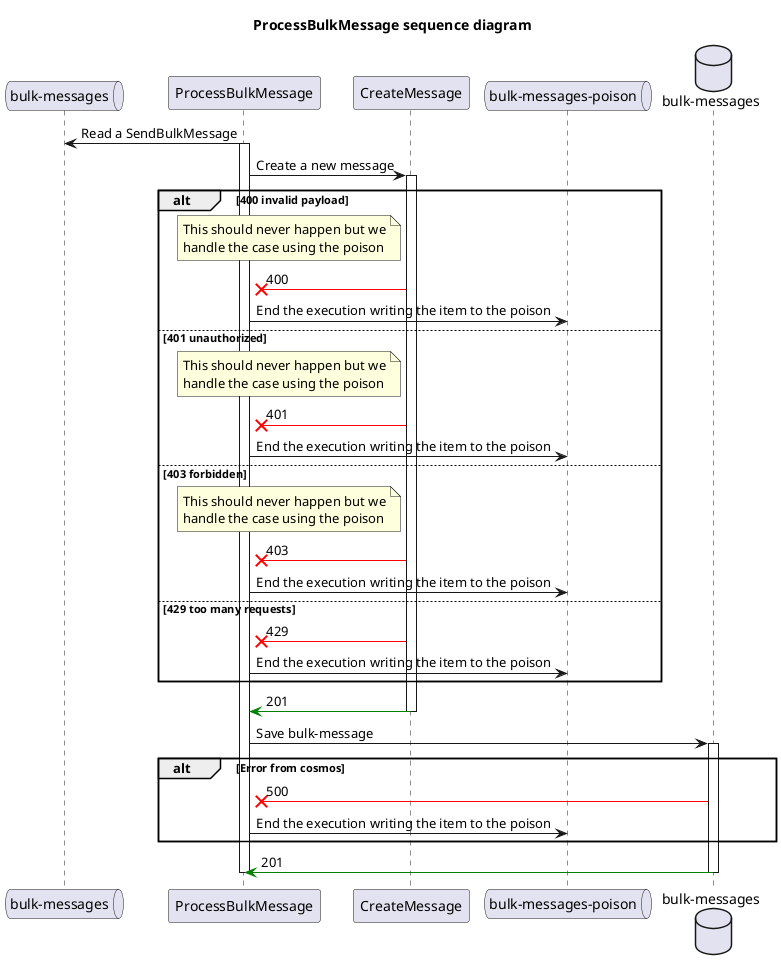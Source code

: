 @startuml process-bulk-message-sequence

title ProcessBulkMessage sequence diagram

queue bm as "bulk-messages"
participant pbm as "ProcessBulkMessage"
participant cm as "CreateMessage"
queue bmp as "bulk-messages-poison"
database db as "bulk-messages"


pbm -> bm: Read a SendBulkMessage
activate pbm

pbm -> cm: Create a new message
activate cm

alt 400 invalid payload
  note left of cm
    This should never happen but we
    handle the case using the poison
  end note
  cm -[#red]x pbm: 400
  pbm -> bmp: End the execution writing the item to the poison
else 401 unauthorized
  note left of cm
    This should never happen but we
    handle the case using the poison
  end note
  cm -[#red]x pbm: 401
  pbm -> bmp: End the execution writing the item to the poison
else 403 forbidden
  note left of cm
    This should never happen but we
    handle the case using the poison
  end note
  cm -[#red]x pbm: 403
  pbm -> bmp: End the execution writing the item to the poison
else 429 too many requests
  cm -[#red]x pbm: 429
  pbm -> bmp: End the execution writing the item to the poison
end

cm -[#green]> pbm: 201
deactivate cm

pbm-> db: Save bulk-message
activate db
alt Error from cosmos
  db -[#red]x pbm: 500
  pbm -> bmp: End the execution writing the item to the poison
end

db -[#green]>pbm: 201
deactivate db
deactivate pbm

@enduml
